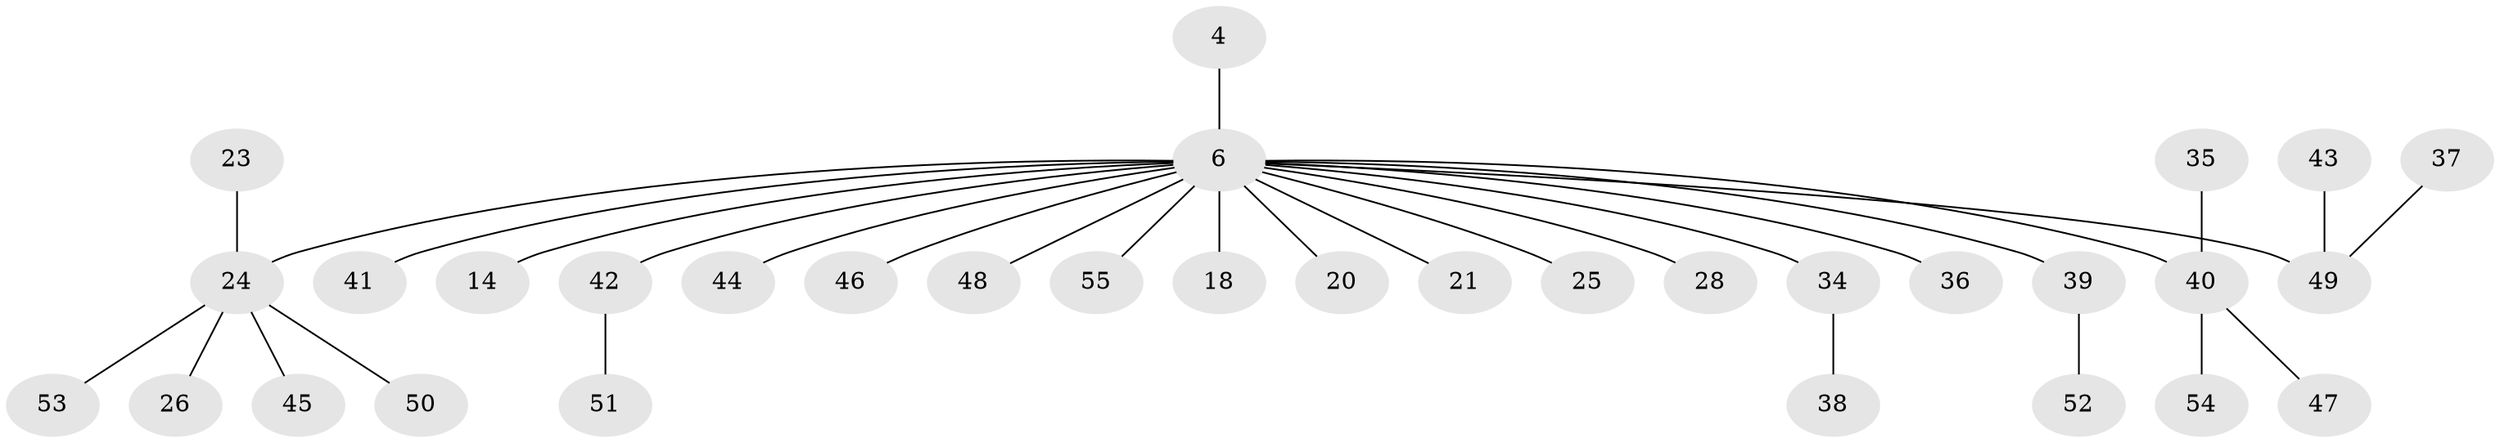 // original degree distribution, {17: 0.01818181818181818, 5: 0.07272727272727272, 6: 0.01818181818181818, 1: 0.6, 3: 0.03636363636363636, 2: 0.2545454545454545}
// Generated by graph-tools (version 1.1) at 2025/50/03/04/25 21:50:33]
// undirected, 33 vertices, 32 edges
graph export_dot {
graph [start="1"]
  node [color=gray90,style=filled];
  4;
  6 [super="+1"];
  14;
  18;
  20;
  21;
  23;
  24 [super="+5"];
  25;
  26;
  28 [super="+16"];
  34;
  35;
  36 [super="+13"];
  37;
  38;
  39 [super="+22"];
  40 [super="+2+15+33"];
  41;
  42 [super="+7"];
  43;
  44;
  45;
  46;
  47;
  48 [super="+27"];
  49 [super="+11+12+30+31"];
  50;
  51;
  52;
  53 [super="+32"];
  54;
  55;
  4 -- 6;
  6 -- 34;
  6 -- 14;
  6 -- 18;
  6 -- 20;
  6 -- 21;
  6 -- 24 [weight=2];
  6 -- 25;
  6 -- 41;
  6 -- 44;
  6 -- 46;
  6 -- 55;
  6 -- 40;
  6 -- 42;
  6 -- 49;
  6 -- 36;
  6 -- 28;
  6 -- 39;
  6 -- 48;
  23 -- 24;
  24 -- 50;
  24 -- 26;
  24 -- 45;
  24 -- 53;
  34 -- 38;
  35 -- 40;
  37 -- 49;
  39 -- 52;
  40 -- 47;
  40 -- 54;
  42 -- 51;
  43 -- 49;
}
